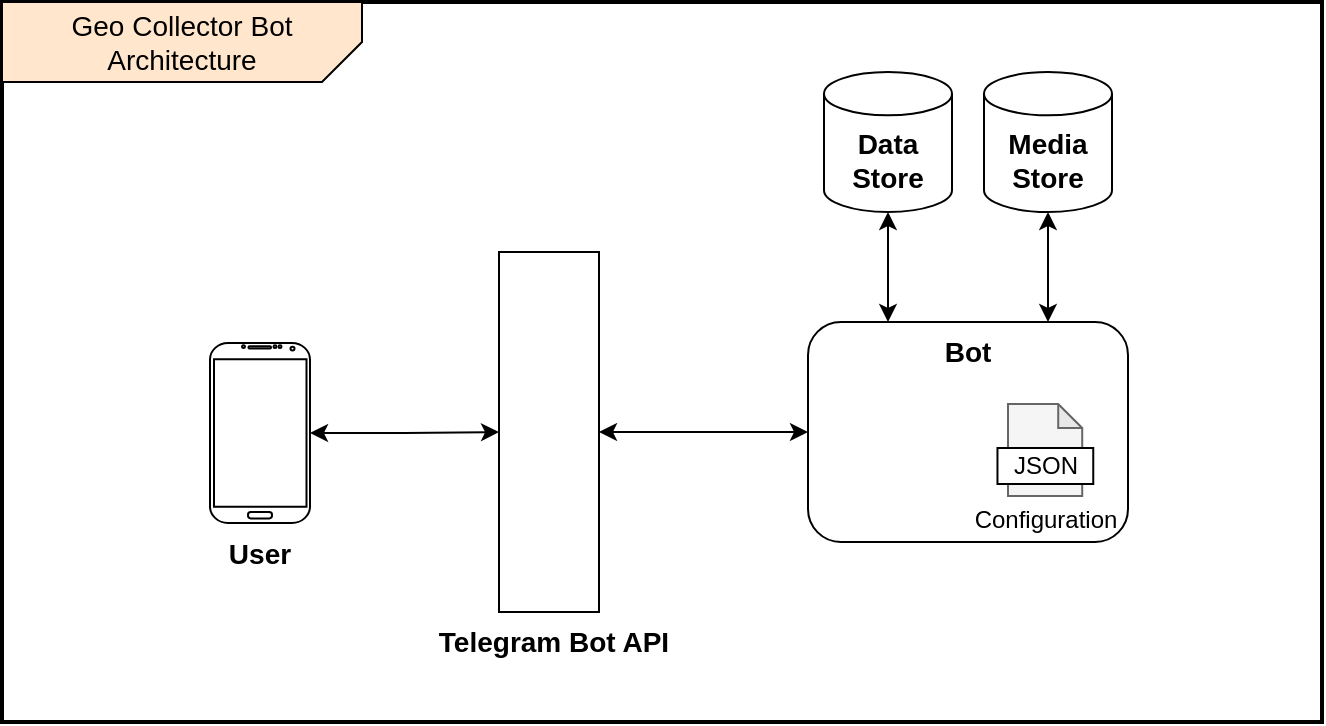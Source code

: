 <mxfile version="15.5.4" type="embed"><diagram id="_1mRCq9ay8fOrSJYsUQ2" name="Page-1"><mxGraphModel dx="1006" dy="701" grid="1" gridSize="10" guides="1" tooltips="1" connect="1" arrows="1" fold="1" page="0" pageScale="1" pageWidth="827" pageHeight="1169" background="#ffffff" math="0" shadow="0"><root><mxCell id="0"/><mxCell id="1" parent="0"/><mxCell id="2" value="" style="rounded=0;whiteSpace=wrap;html=1;strokeWidth=2;" vertex="1" parent="1"><mxGeometry x="80" y="400" width="660" height="360" as="geometry"/></mxCell><mxCell id="fREOgRoSlE-L4PN6QFXZ-4" value="Bot" style="rounded=1;whiteSpace=wrap;html=1;fontSize=14;verticalAlign=top;fontStyle=1" parent="1" vertex="1"><mxGeometry x="483" y="560" width="160" height="110" as="geometry"/></mxCell><mxCell id="_EXnn2r-dNITKwnrBYSb-7" style="edgeStyle=orthogonalEdgeStyle;rounded=0;orthogonalLoop=1;jettySize=auto;html=1;entryX=0.25;entryY=0;entryDx=0;entryDy=0;fontSize=12;startArrow=classic;startFill=1;" parent="1" source="fREOgRoSlE-L4PN6QFXZ-11" target="fREOgRoSlE-L4PN6QFXZ-4" edge="1"><mxGeometry relative="1" as="geometry"/></mxCell><mxCell id="fREOgRoSlE-L4PN6QFXZ-11" value="Data&lt;br&gt;Store" style="shape=cylinder3;whiteSpace=wrap;html=1;boundedLbl=1;backgroundOutline=1;size=10.833;rounded=0;strokeWidth=1;fontSize=14;fontStyle=1" parent="1" vertex="1"><mxGeometry x="491" y="435" width="64" height="70" as="geometry"/></mxCell><mxCell id="fREOgRoSlE-L4PN6QFXZ-12" value="" style="group" parent="1" vertex="1" connectable="0"><mxGeometry x="563" y="591" width="74.61" height="85.2" as="geometry"/></mxCell><mxCell id="fREOgRoSlE-L4PN6QFXZ-13" value="" style="shape=note;whiteSpace=wrap;html=1;backgroundOutline=1;darkOpacity=0.05;fontSize=14;size=12;fillColor=#f5f5f5;strokeColor=#666666;fontColor=#333333;" parent="fREOgRoSlE-L4PN6QFXZ-12" vertex="1"><mxGeometry x="20" y="10" width="37.11" height="46" as="geometry"/></mxCell><mxCell id="fREOgRoSlE-L4PN6QFXZ-14" value="JSON" style="rounded=0;whiteSpace=wrap;html=1;fillColor=#ffffff;fontSize=12;" parent="fREOgRoSlE-L4PN6QFXZ-12" vertex="1"><mxGeometry x="14.737" y="32" width="47.895" height="18" as="geometry"/></mxCell><mxCell id="fREOgRoSlE-L4PN6QFXZ-15" value="Configuration" style="text;html=1;strokeColor=none;fillColor=none;align=center;verticalAlign=middle;whiteSpace=wrap;rounded=0;fontSize=12;" parent="fREOgRoSlE-L4PN6QFXZ-12" vertex="1"><mxGeometry x="3.68" y="60" width="70" height="15.2" as="geometry"/></mxCell><mxCell id="_EXnn2r-dNITKwnrBYSb-1" value="" style="group" parent="1" vertex="1" connectable="0"><mxGeometry x="184" y="570.5" width="50" height="115" as="geometry"/></mxCell><mxCell id="fREOgRoSlE-L4PN6QFXZ-8" value="" style="verticalLabelPosition=bottom;verticalAlign=top;html=1;shadow=0;dashed=0;strokeWidth=1;shape=mxgraph.android.phone2;fontSize=14;" parent="_EXnn2r-dNITKwnrBYSb-1" vertex="1"><mxGeometry width="50" height="90" as="geometry"/></mxCell><mxCell id="fREOgRoSlE-L4PN6QFXZ-9" value="User" style="text;html=1;strokeColor=none;fillColor=none;align=center;verticalAlign=middle;whiteSpace=wrap;rounded=0;dashed=1;fontSize=14;fontStyle=1" parent="_EXnn2r-dNITKwnrBYSb-1" vertex="1"><mxGeometry x="5" y="95" width="40" height="20" as="geometry"/></mxCell><mxCell id="_EXnn2r-dNITKwnrBYSb-3" value="" style="group" parent="1" vertex="1" connectable="0"><mxGeometry x="296" y="525" width="120" height="210" as="geometry"/></mxCell><mxCell id="fREOgRoSlE-L4PN6QFXZ-10" value="Telegram Bot API" style="text;html=1;strokeColor=none;fillColor=none;align=center;verticalAlign=middle;whiteSpace=wrap;rounded=0;dashed=1;fontSize=14;fontStyle=1" parent="_EXnn2r-dNITKwnrBYSb-3" vertex="1"><mxGeometry y="180" width="120" height="30" as="geometry"/></mxCell><mxCell id="_EXnn2r-dNITKwnrBYSb-2" value="" style="group" parent="_EXnn2r-dNITKwnrBYSb-3" vertex="1" connectable="0"><mxGeometry x="32.5" width="50" height="180" as="geometry"/></mxCell><mxCell id="fREOgRoSlE-L4PN6QFXZ-6" value="" style="rounded=0;whiteSpace=wrap;html=1;fontSize=14;" parent="_EXnn2r-dNITKwnrBYSb-2" vertex="1"><mxGeometry width="50" height="180" as="geometry"/></mxCell><mxCell id="fREOgRoSlE-L4PN6QFXZ-7" value="" style="shape=image;verticalLabelPosition=bottom;labelBackgroundColor=#ffffff;verticalAlign=top;aspect=fixed;imageAspect=0;image=https://upload.wikimedia.org/wikipedia/commons/thumb/8/82/Telegram_logo.svg/1024px-Telegram_logo.svg.png;" parent="_EXnn2r-dNITKwnrBYSb-2" vertex="1"><mxGeometry x="5" y="70" width="40" height="40" as="geometry"/></mxCell><mxCell id="_EXnn2r-dNITKwnrBYSb-4" style="edgeStyle=orthogonalEdgeStyle;rounded=0;orthogonalLoop=1;jettySize=auto;html=1;entryX=0;entryY=0.5;entryDx=0;entryDy=0;fontSize=12;startArrow=classic;startFill=1;" parent="1" source="fREOgRoSlE-L4PN6QFXZ-8" target="fREOgRoSlE-L4PN6QFXZ-6" edge="1"><mxGeometry relative="1" as="geometry"/></mxCell><mxCell id="_EXnn2r-dNITKwnrBYSb-5" style="edgeStyle=orthogonalEdgeStyle;rounded=0;orthogonalLoop=1;jettySize=auto;html=1;entryX=0;entryY=0.5;entryDx=0;entryDy=0;fontSize=12;startArrow=classic;startFill=1;" parent="1" source="fREOgRoSlE-L4PN6QFXZ-6" target="fREOgRoSlE-L4PN6QFXZ-4" edge="1"><mxGeometry relative="1" as="geometry"/></mxCell><mxCell id="_EXnn2r-dNITKwnrBYSb-8" style="edgeStyle=orthogonalEdgeStyle;rounded=0;orthogonalLoop=1;jettySize=auto;html=1;entryX=0.75;entryY=0;entryDx=0;entryDy=0;fontSize=12;startArrow=classic;startFill=1;" parent="1" source="_EXnn2r-dNITKwnrBYSb-6" target="fREOgRoSlE-L4PN6QFXZ-4" edge="1"><mxGeometry relative="1" as="geometry"/></mxCell><mxCell id="_EXnn2r-dNITKwnrBYSb-6" value="Media&lt;br&gt;Store" style="shape=cylinder3;whiteSpace=wrap;html=1;boundedLbl=1;backgroundOutline=1;size=10.833;rounded=0;strokeWidth=1;fontSize=14;fontStyle=1" parent="1" vertex="1"><mxGeometry x="571" y="435" width="64" height="70" as="geometry"/></mxCell><mxCell id="3" value="" style="verticalLabelPosition=bottom;verticalAlign=top;html=1;shape=card;whiteSpace=wrap;size=20;arcSize=12;direction=west;fillColor=#ffe6cc;strokeColor=#000000;" vertex="1" parent="1"><mxGeometry x="80" y="400" width="180" height="40" as="geometry"/></mxCell><mxCell id="4" value="&lt;font style=&quot;font-size: 14px&quot;&gt;Geo Collector Bot&lt;br&gt;Architecture&lt;/font&gt;" style="text;html=1;strokeColor=none;fillColor=none;align=center;verticalAlign=middle;whiteSpace=wrap;rounded=0;fontStyle=0" vertex="1" parent="1"><mxGeometry x="100" y="405" width="140" height="30" as="geometry"/></mxCell></root></mxGraphModel></diagram></mxfile>